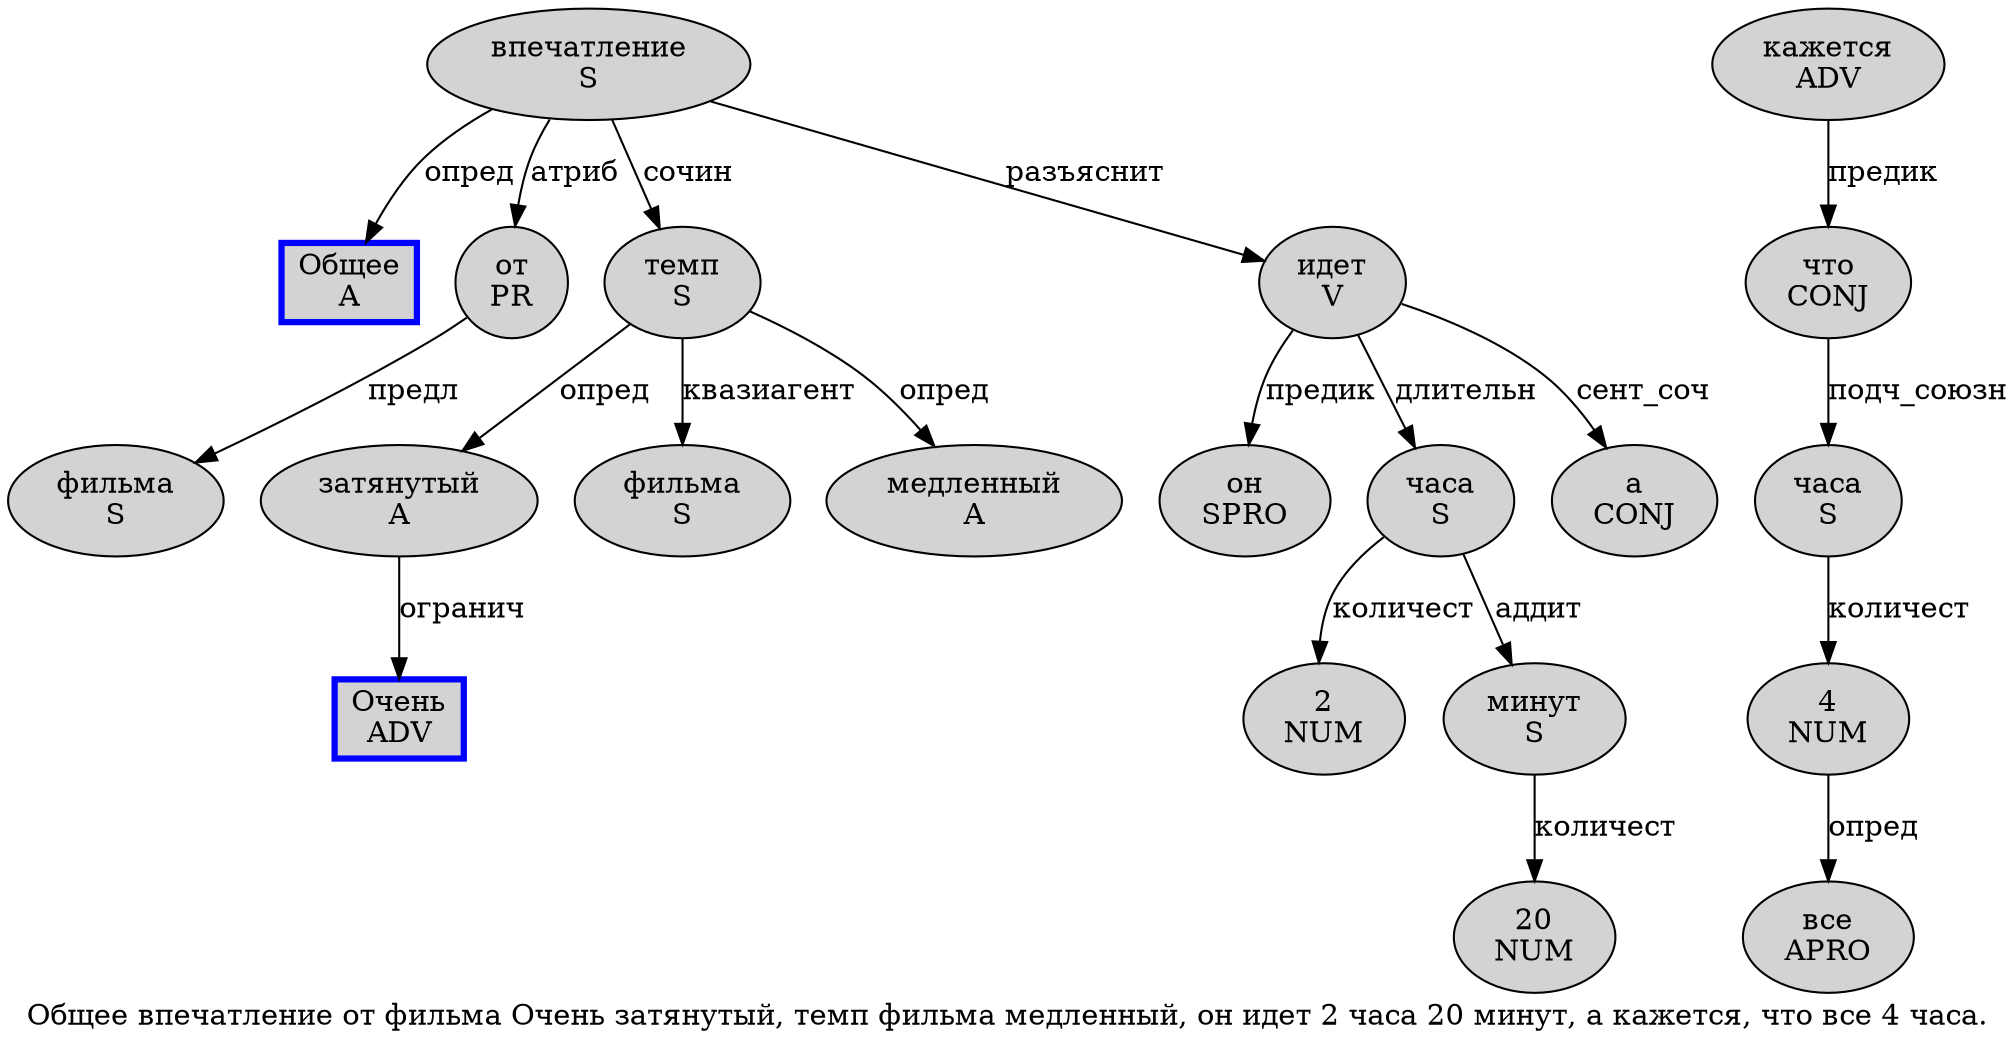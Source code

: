 digraph SENTENCE_2296 {
	graph [label="Общее впечатление от фильма Очень затянутый, темп фильма медленный, он идет 2 часа 20 минут, а кажется, что все 4 часа."]
	node [style=filled]
		0 [label="Общее
A" color=blue fillcolor=lightgray penwidth=3 shape=box]
		1 [label="впечатление
S" color="" fillcolor=lightgray penwidth=1 shape=ellipse]
		2 [label="от
PR" color="" fillcolor=lightgray penwidth=1 shape=ellipse]
		3 [label="фильма
S" color="" fillcolor=lightgray penwidth=1 shape=ellipse]
		4 [label="Очень
ADV" color=blue fillcolor=lightgray penwidth=3 shape=box]
		5 [label="затянутый
A" color="" fillcolor=lightgray penwidth=1 shape=ellipse]
		7 [label="темп
S" color="" fillcolor=lightgray penwidth=1 shape=ellipse]
		8 [label="фильма
S" color="" fillcolor=lightgray penwidth=1 shape=ellipse]
		9 [label="медленный
A" color="" fillcolor=lightgray penwidth=1 shape=ellipse]
		11 [label="он
SPRO" color="" fillcolor=lightgray penwidth=1 shape=ellipse]
		12 [label="идет
V" color="" fillcolor=lightgray penwidth=1 shape=ellipse]
		13 [label="2
NUM" color="" fillcolor=lightgray penwidth=1 shape=ellipse]
		14 [label="часа
S" color="" fillcolor=lightgray penwidth=1 shape=ellipse]
		15 [label="20
NUM" color="" fillcolor=lightgray penwidth=1 shape=ellipse]
		16 [label="минут
S" color="" fillcolor=lightgray penwidth=1 shape=ellipse]
		18 [label="а
CONJ" color="" fillcolor=lightgray penwidth=1 shape=ellipse]
		19 [label="кажется
ADV" color="" fillcolor=lightgray penwidth=1 shape=ellipse]
		21 [label="что
CONJ" color="" fillcolor=lightgray penwidth=1 shape=ellipse]
		22 [label="все
APRO" color="" fillcolor=lightgray penwidth=1 shape=ellipse]
		23 [label="4
NUM" color="" fillcolor=lightgray penwidth=1 shape=ellipse]
		24 [label="часа
S" color="" fillcolor=lightgray penwidth=1 shape=ellipse]
			1 -> 0 [label="опред"]
			1 -> 2 [label="атриб"]
			1 -> 7 [label="сочин"]
			1 -> 12 [label="разъяснит"]
			19 -> 21 [label="предик"]
			16 -> 15 [label="количест"]
			5 -> 4 [label="огранич"]
			12 -> 11 [label="предик"]
			12 -> 14 [label="длительн"]
			12 -> 18 [label="сент_соч"]
			7 -> 5 [label="опред"]
			7 -> 8 [label="квазиагент"]
			7 -> 9 [label="опред"]
			21 -> 24 [label="подч_союзн"]
			24 -> 23 [label="количест"]
			2 -> 3 [label="предл"]
			23 -> 22 [label="опред"]
			14 -> 13 [label="количест"]
			14 -> 16 [label="аддит"]
}